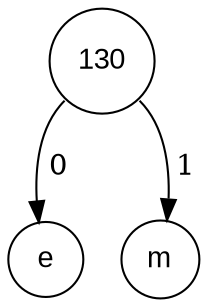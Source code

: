 digraph POT_test {
node [fontname="Arial", shape="circle", width=0.5];
130 [label = "130"]
101 [label = "e"]
109 [label = "m"]
130:sw -> 101 [label = " 0"]
130:se -> 109 [label = " 1"]
}
